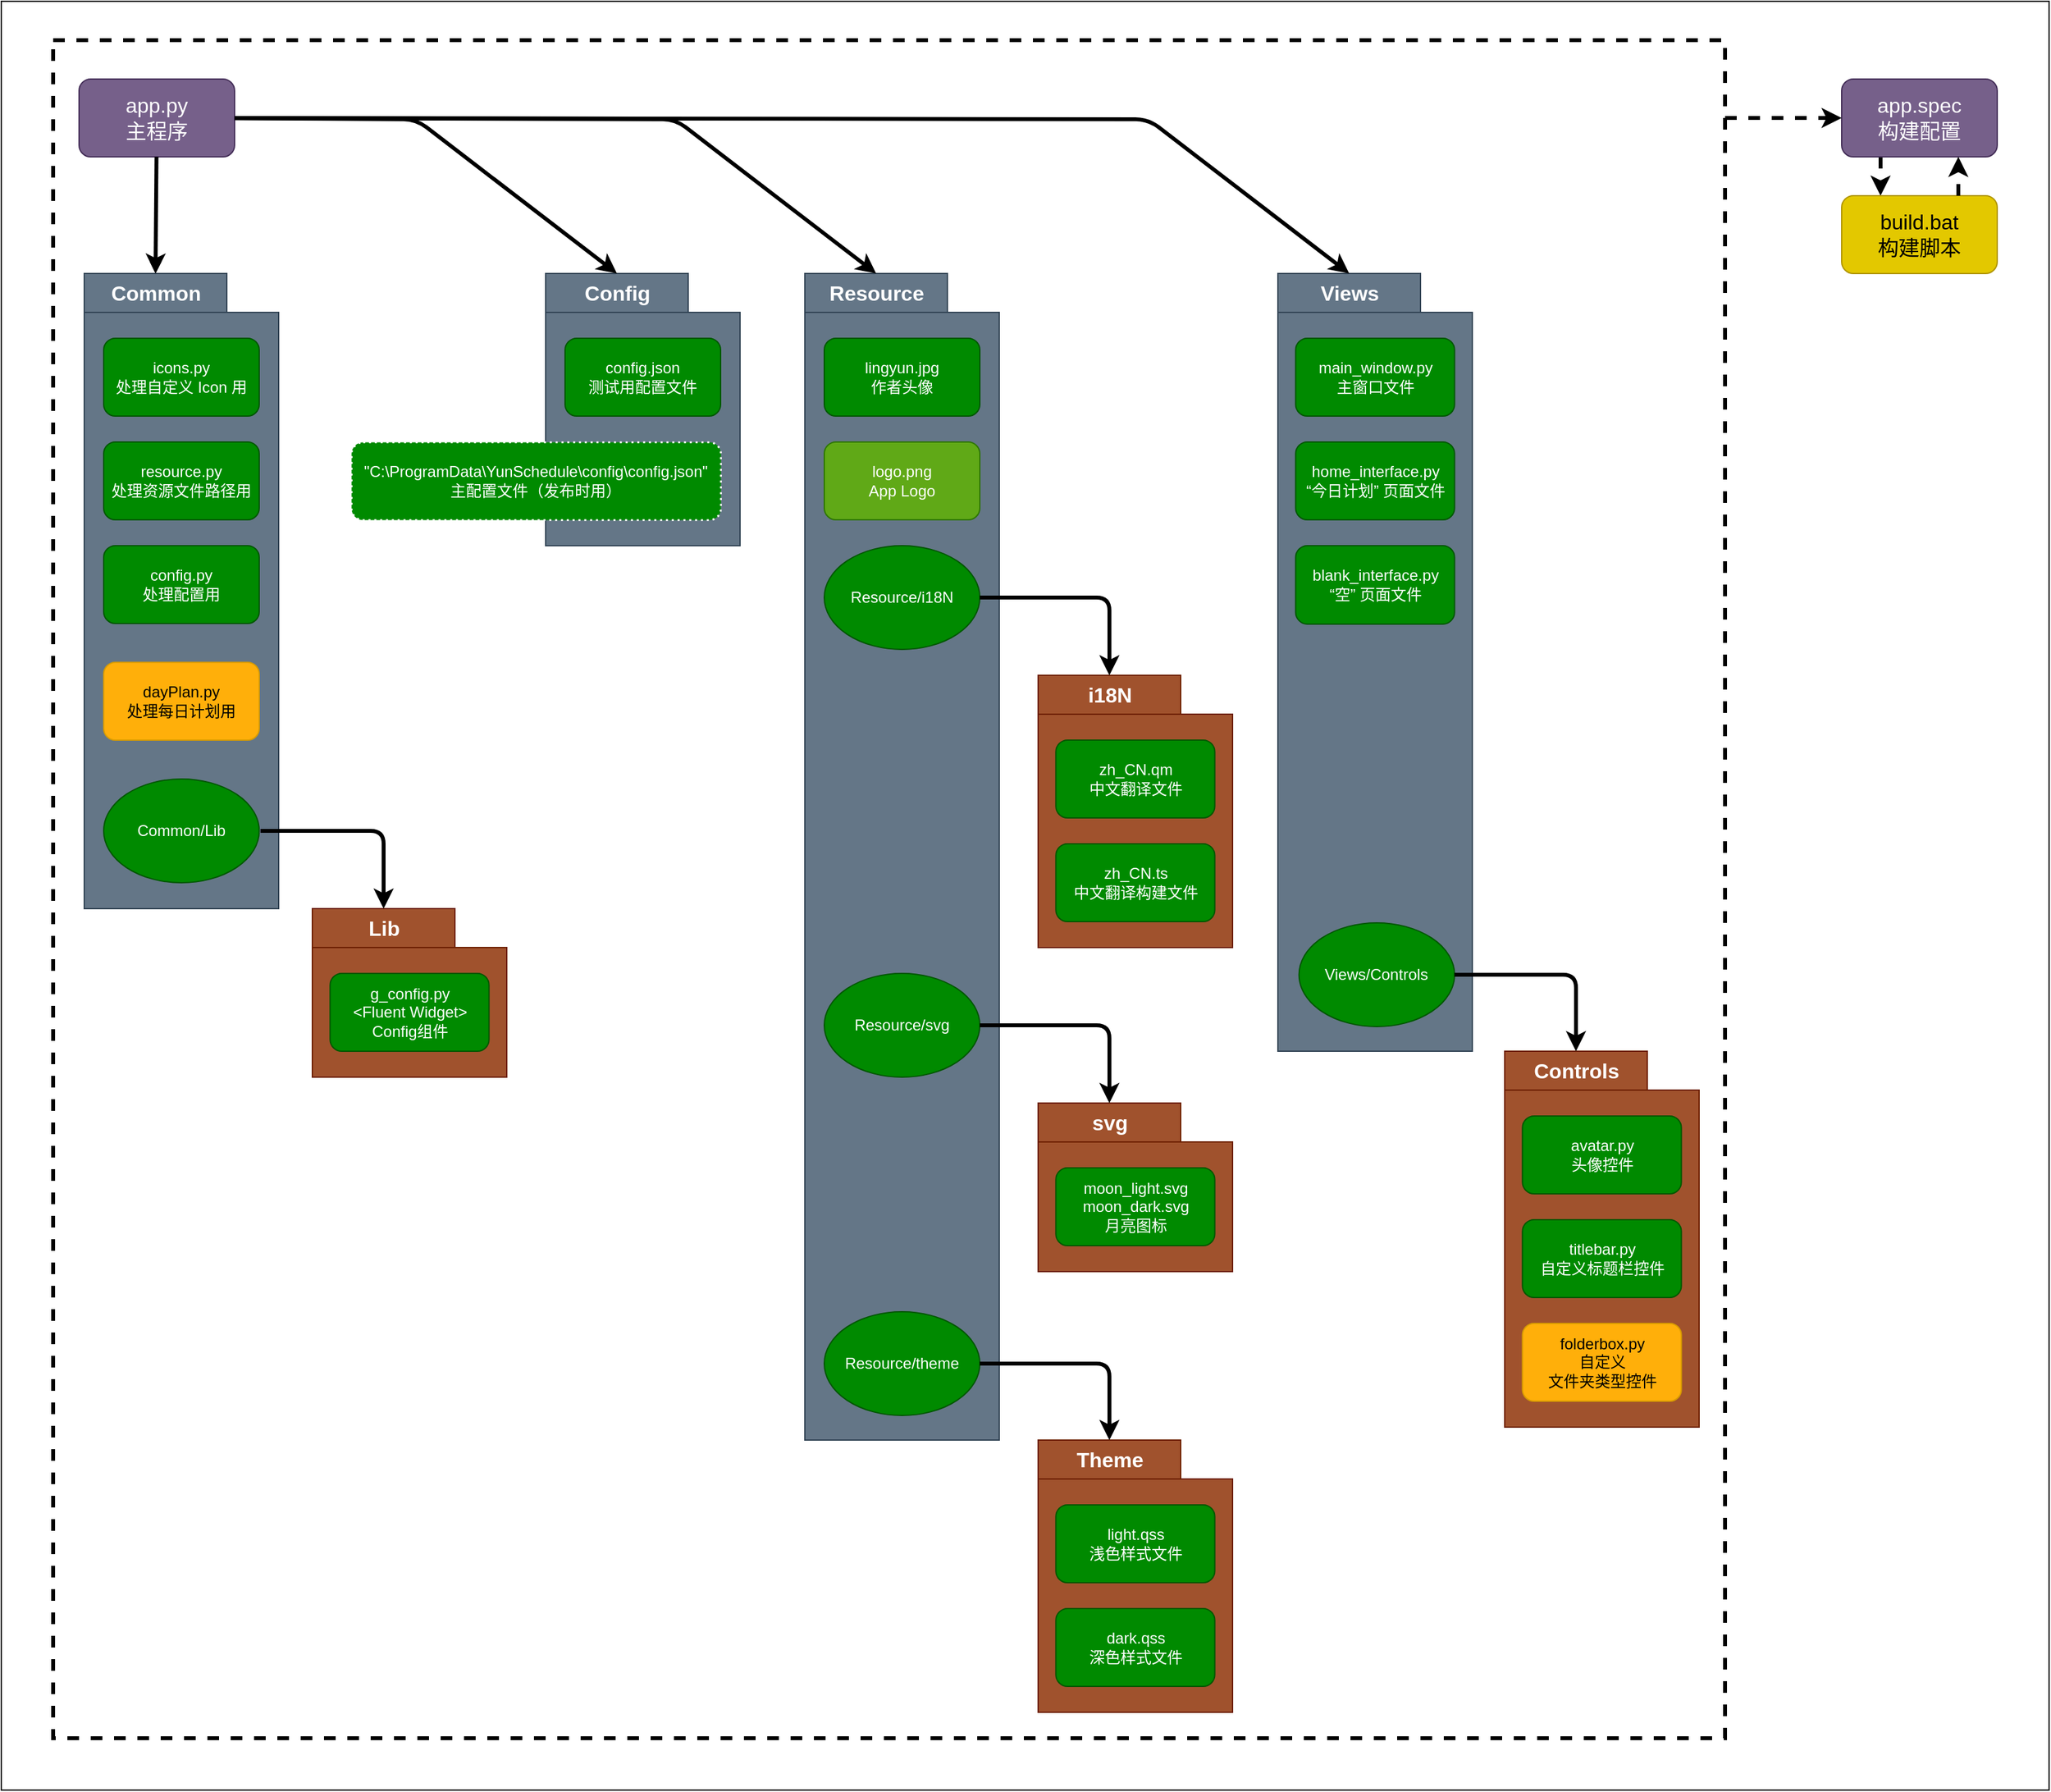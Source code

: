 <mxfile>
    <diagram id="4NAAWehtTASBgnHsRcbP" name="第 1 页">
        <mxGraphModel dx="1590" dy="975" grid="1" gridSize="10" guides="1" tooltips="1" connect="1" arrows="1" fold="1" page="1" pageScale="1" pageWidth="1580" pageHeight="1380" math="0" shadow="0">
            <root>
                <mxCell id="0"/>
                <mxCell id="1" parent="0"/>
                <mxCell id="55" value="" style="rounded=0;whiteSpace=wrap;html=1;strokeColor=default;" parent="1" vertex="1">
                    <mxGeometry width="1580" height="1380" as="geometry"/>
                </mxCell>
                <mxCell id="56" value="" style="rounded=0;whiteSpace=wrap;html=1;shadow=0;glass=0;dashed=1;sketch=0;strokeWidth=3;perimeterSpacing=2;" parent="1" vertex="1">
                    <mxGeometry x="40" y="30" width="1290" height="1310" as="geometry"/>
                </mxCell>
                <mxCell id="16" value="" style="edgeStyle=none;html=1;fontSize=16;entryX=0;entryY=0;entryDx=55;entryDy=0;entryPerimeter=0;" parent="1" source="6" target="7" edge="1">
                    <mxGeometry relative="1" as="geometry">
                        <mxPoint x="120" y="200" as="targetPoint"/>
                    </mxGeometry>
                </mxCell>
                <mxCell id="6" value="app.py&lt;br&gt;主程序" style="rounded=1;whiteSpace=wrap;html=1;fontSize=16;fillColor=#76608a;fontColor=#ffffff;strokeColor=#432D57;" parent="1" vertex="1">
                    <mxGeometry x="60" y="60" width="120" height="60" as="geometry"/>
                </mxCell>
                <mxCell id="7" value="Common" style="shape=folder;fontStyle=1;tabWidth=110;tabHeight=30;tabPosition=left;html=1;boundedLbl=1;labelInHeader=1;container=1;collapsible=0;fontSize=16;fillColor=#647687;fontColor=#ffffff;strokeColor=#314354;" parent="1" vertex="1">
                    <mxGeometry x="64" y="210" width="150" height="490" as="geometry"/>
                </mxCell>
                <mxCell id="8" value="" style="html=1;strokeColor=none;resizeWidth=1;resizeHeight=1;fillColor=none;part=1;connectable=0;allowArrows=0;deletable=0;fontSize=16;" parent="7" vertex="1">
                    <mxGeometry width="150" height="465.5" relative="1" as="geometry">
                        <mxPoint y="30" as="offset"/>
                    </mxGeometry>
                </mxCell>
                <mxCell id="133" value="Common/Lib" style="ellipse;whiteSpace=wrap;html=1;fillColor=#008a00;fontColor=#ffffff;strokeColor=#005700;rounded=1;" parent="7" vertex="1">
                    <mxGeometry x="15" y="390" width="120" height="80" as="geometry"/>
                </mxCell>
                <mxCell id="134" value="dayPlan.py&lt;br&gt;处理每日计划用" style="rounded=1;whiteSpace=wrap;html=1;fillColor=#FFAF0A;strokeColor=#d79b00;gradientColor=none;" parent="7" vertex="1">
                    <mxGeometry x="15" y="300" width="120" height="60" as="geometry"/>
                </mxCell>
                <mxCell id="135" value="config.py&lt;br&gt;处理配置用" style="rounded=1;whiteSpace=wrap;html=1;fillColor=#008a00;fontColor=#ffffff;strokeColor=#005700;" parent="7" vertex="1">
                    <mxGeometry x="15" y="210" width="120" height="60" as="geometry"/>
                </mxCell>
                <mxCell id="136" value="resource.py&lt;br&gt;处理资源文件路径用" style="rounded=1;whiteSpace=wrap;html=1;fillColor=#008a00;fontColor=#ffffff;strokeColor=#005700;" parent="7" vertex="1">
                    <mxGeometry x="15" y="130" width="120" height="60" as="geometry"/>
                </mxCell>
                <mxCell id="117" value="icons.py&lt;br&gt;处理自定义 Icon 用" style="rounded=1;whiteSpace=wrap;html=1;fillColor=#008a00;fontColor=#ffffff;strokeColor=#005700;cloneable=1;" parent="7" vertex="1">
                    <mxGeometry x="15" y="50" width="120" height="60" as="geometry"/>
                </mxCell>
                <mxCell id="9" value="Config" style="shape=folder;fontStyle=1;tabWidth=110;tabHeight=30;tabPosition=left;html=1;boundedLbl=1;labelInHeader=1;container=1;collapsible=0;fontSize=16;fillColor=#647687;fontColor=#ffffff;strokeColor=#314354;" parent="1" vertex="1">
                    <mxGeometry x="420" y="210" width="150" height="210" as="geometry"/>
                </mxCell>
                <mxCell id="10" value="" style="html=1;strokeColor=none;resizeWidth=1;resizeHeight=1;fillColor=none;part=1;connectable=0;allowArrows=0;deletable=0;fontSize=16;" parent="9" vertex="1">
                    <mxGeometry width="150" height="199.5" relative="1" as="geometry">
                        <mxPoint y="30" as="offset"/>
                    </mxGeometry>
                </mxCell>
                <mxCell id="124" value="config.json&lt;br&gt;测试用配置文件" style="rounded=1;whiteSpace=wrap;html=1;fillColor=#008a00;fontColor=#ffffff;strokeColor=#005700;cloneable=1;" parent="9" vertex="1">
                    <mxGeometry x="15" y="50" width="120" height="60" as="geometry"/>
                </mxCell>
                <mxCell id="125" value="&quot;C:\ProgramData\YunSchedule\config\config.json&quot;&lt;br&gt;主配置文件（发布时用）" style="rounded=1;whiteSpace=wrap;html=1;fillColor=#008a00;fontColor=#ffffff;strokeColor=#FFFFFF;dashed=1;dashPattern=1 2;strokeWidth=1.5;perimeterSpacing=1;" parent="9" vertex="1">
                    <mxGeometry x="-150" y="130" width="285" height="60" as="geometry"/>
                </mxCell>
                <mxCell id="11" value="Resource&lt;br&gt;" style="shape=folder;fontStyle=1;tabWidth=110;tabHeight=30;tabPosition=left;html=1;boundedLbl=1;labelInHeader=1;container=1;collapsible=0;fontSize=16;fillColor=#647687;fontColor=#ffffff;strokeColor=#314354;" parent="1" vertex="1">
                    <mxGeometry x="620" y="210" width="150" height="900" as="geometry"/>
                </mxCell>
                <mxCell id="12" value="" style="html=1;strokeColor=none;resizeWidth=1;resizeHeight=1;fillColor=none;part=1;connectable=0;allowArrows=0;deletable=0;fontSize=16;" parent="11" vertex="1">
                    <mxGeometry width="150" height="855" relative="1" as="geometry">
                        <mxPoint y="30" as="offset"/>
                    </mxGeometry>
                </mxCell>
                <mxCell id="61" value="Resource/theme" style="ellipse;whiteSpace=wrap;html=1;fillColor=#008a00;fontColor=#ffffff;strokeColor=#005700;rounded=1;" parent="11" vertex="1">
                    <mxGeometry x="15" y="801" width="120" height="80" as="geometry"/>
                </mxCell>
                <mxCell id="65" value="Resource/svg" style="ellipse;whiteSpace=wrap;html=1;fillColor=#008a00;fontColor=#ffffff;strokeColor=#005700;rounded=1;" parent="11" vertex="1">
                    <mxGeometry x="15" y="540" width="120" height="80" as="geometry"/>
                </mxCell>
                <mxCell id="66" value="Resource/i18N" style="ellipse;whiteSpace=wrap;html=1;fillColor=#008a00;fontColor=#ffffff;strokeColor=#005700;rounded=1;" parent="11" vertex="1">
                    <mxGeometry x="15" y="210" width="120" height="80" as="geometry"/>
                </mxCell>
                <mxCell id="64" value="logo.png&lt;br&gt;App Logo" style="rounded=1;whiteSpace=wrap;html=1;fillColor=#60a917;fontColor=#ffffff;strokeColor=#2D7600;" parent="11" vertex="1">
                    <mxGeometry x="15" y="130" width="120" height="60" as="geometry"/>
                </mxCell>
                <mxCell id="63" value="lingyun.jpg&lt;br&gt;作者头像" style="rounded=1;whiteSpace=wrap;html=1;fillColor=#008a00;fontColor=#ffffff;strokeColor=#005700;cloneable=1;" parent="11" vertex="1">
                    <mxGeometry x="15" y="50" width="120" height="60" as="geometry"/>
                </mxCell>
                <mxCell id="36" value="Controls" style="shape=folder;fontStyle=1;tabWidth=110;tabHeight=30;tabPosition=left;html=1;boundedLbl=1;labelInHeader=1;container=1;collapsible=0;fontSize=16;fillColor=#a0522d;fontColor=#ffffff;strokeColor=#6D1F00;" parent="1" vertex="1">
                    <mxGeometry x="1160" y="810" width="150" height="290" as="geometry"/>
                </mxCell>
                <mxCell id="37" value="" style="html=1;strokeColor=none;resizeWidth=1;resizeHeight=1;fillColor=none;part=1;connectable=0;allowArrows=0;deletable=0;fontSize=16;" parent="36" vertex="1">
                    <mxGeometry width="150" height="248.571" relative="1" as="geometry">
                        <mxPoint y="30" as="offset"/>
                    </mxGeometry>
                </mxCell>
                <mxCell id="137" value="folderbox.py&lt;br&gt;自定义&lt;br&gt;文件夹类型控件" style="rounded=1;whiteSpace=wrap;html=1;fillColor=#FFAF0A;strokeColor=#d79b00;gradientColor=none;" vertex="1" parent="36">
                    <mxGeometry x="13.702" y="210" width="122.596" height="60" as="geometry"/>
                </mxCell>
                <mxCell id="43" value="titlebar.py&lt;br&gt;自定义标题栏控件" style="rounded=1;whiteSpace=wrap;html=1;fillColor=#008a00;fontColor=#ffffff;strokeColor=#005700;" parent="36" vertex="1">
                    <mxGeometry x="13.702" y="130" width="122.596" height="60" as="geometry"/>
                </mxCell>
                <mxCell id="44" value="avatar.py&lt;br&gt;头像控件" style="rounded=1;whiteSpace=wrap;html=1;fillColor=#008a00;fontColor=#ffffff;strokeColor=#005700;" parent="36" vertex="1">
                    <mxGeometry x="13.702" y="50" width="122.596" height="60" as="geometry"/>
                </mxCell>
                <mxCell id="38" value="Views" style="shape=folder;fontStyle=1;tabWidth=110;tabHeight=30;tabPosition=left;html=1;boundedLbl=1;labelInHeader=1;container=1;collapsible=0;fontSize=16;fillColor=#647687;fontColor=#ffffff;strokeColor=#314354;" parent="1" vertex="1">
                    <mxGeometry x="985" y="210" width="150" height="600" as="geometry"/>
                </mxCell>
                <mxCell id="39" value="" style="html=1;strokeColor=none;resizeWidth=1;resizeHeight=1;fillColor=none;part=1;connectable=0;allowArrows=0;deletable=0;fontSize=16;" parent="38" vertex="1">
                    <mxGeometry width="150" height="570" relative="1" as="geometry">
                        <mxPoint y="30" as="offset"/>
                    </mxGeometry>
                </mxCell>
                <mxCell id="30" value="blank_interface.py&lt;br&gt;“空” 页面文件" style="rounded=1;whiteSpace=wrap;html=1;fillColor=#008a00;fontColor=#ffffff;strokeColor=#005700;" parent="38" vertex="1">
                    <mxGeometry x="13.702" y="210" width="122.596" height="60.45" as="geometry"/>
                </mxCell>
                <mxCell id="29" value="home_interface.py&lt;br&gt;“今日计划” 页面文件" style="rounded=1;whiteSpace=wrap;html=1;fillColor=#008a00;fontColor=#ffffff;strokeColor=#005700;" parent="38" vertex="1">
                    <mxGeometry x="13.702" y="130" width="122.596" height="60" as="geometry"/>
                </mxCell>
                <mxCell id="28" value="main_window.py&lt;br&gt;主窗口文件" style="rounded=1;whiteSpace=wrap;html=1;fillColor=#008a00;fontColor=#ffffff;strokeColor=#005700;" parent="38" vertex="1">
                    <mxGeometry x="13.702" y="50" width="122.596" height="60" as="geometry"/>
                </mxCell>
                <mxCell id="40" value="Views/Controls" style="ellipse;whiteSpace=wrap;html=1;fillColor=#008a00;fontColor=#ffffff;strokeColor=#005700;rounded=1;" parent="38" vertex="1">
                    <mxGeometry x="16.3" y="501" width="120" height="80" as="geometry"/>
                </mxCell>
                <mxCell id="46" value="" style="edgeStyle=none;html=1;entryX=0;entryY=0;entryDx=55;entryDy=0;entryPerimeter=0;strokeWidth=3;exitX=1;exitY=0.5;exitDx=0;exitDy=0;" parent="1" source="40" target="36" edge="1">
                    <mxGeometry relative="1" as="geometry">
                        <mxPoint x="926.3" y="751" as="targetPoint"/>
                        <Array as="points">
                            <mxPoint x="1215" y="751"/>
                        </Array>
                        <mxPoint x="1026.3" y="751" as="sourcePoint"/>
                    </mxGeometry>
                </mxCell>
                <mxCell id="49" value="" style="edgeStyle=none;html=1;exitX=0.25;exitY=1;exitDx=0;exitDy=0;entryX=0.25;entryY=0;entryDx=0;entryDy=0;dashed=1;strokeWidth=3;" parent="1" source="47" target="48" edge="1">
                    <mxGeometry relative="1" as="geometry"/>
                </mxCell>
                <mxCell id="47" value="app.spec&lt;br&gt;构建配置" style="rounded=1;whiteSpace=wrap;html=1;fontSize=16;fillColor=#76608a;fontColor=#ffffff;strokeColor=#432D57;" parent="1" vertex="1">
                    <mxGeometry x="1420" y="60" width="120" height="60" as="geometry"/>
                </mxCell>
                <mxCell id="48" value="build.bat&lt;br&gt;构建脚本" style="rounded=1;whiteSpace=wrap;html=1;fontSize=16;fillColor=#e3c800;fontColor=#000000;strokeColor=#B09500;" parent="1" vertex="1">
                    <mxGeometry x="1420" y="150" width="120" height="60" as="geometry"/>
                </mxCell>
                <mxCell id="50" value="" style="edgeStyle=none;html=1;exitX=0.75;exitY=0;exitDx=0;exitDy=0;entryX=0.75;entryY=1;entryDx=0;entryDy=0;dashed=1;strokeWidth=3;" parent="1" source="48" target="47" edge="1">
                    <mxGeometry relative="1" as="geometry">
                        <mxPoint x="1245" y="130.0" as="sourcePoint"/>
                        <mxPoint x="1245" y="160.0" as="targetPoint"/>
                    </mxGeometry>
                </mxCell>
                <mxCell id="53" value="" style="endArrow=classic;html=1;dashed=1;entryX=0;entryY=0.5;entryDx=0;entryDy=0;strokeWidth=3;" parent="1" target="47" edge="1">
                    <mxGeometry width="50" height="50" relative="1" as="geometry">
                        <mxPoint x="1330" y="90" as="sourcePoint"/>
                        <mxPoint x="1370" y="90" as="targetPoint"/>
                    </mxGeometry>
                </mxCell>
                <mxCell id="57" value="Theme" style="shape=folder;fontStyle=1;tabWidth=110;tabHeight=30;tabPosition=left;html=1;boundedLbl=1;labelInHeader=1;container=1;collapsible=0;fontSize=16;fillColor=#a0522d;fontColor=#ffffff;strokeColor=#6D1F00;" parent="1" vertex="1">
                    <mxGeometry x="800" y="1110" width="150" height="210" as="geometry"/>
                </mxCell>
                <mxCell id="58" value="" style="html=1;strokeColor=none;resizeWidth=1;resizeHeight=1;fillColor=none;part=1;connectable=0;allowArrows=0;deletable=0;fontSize=16;" parent="57" vertex="1">
                    <mxGeometry width="150" height="180" relative="1" as="geometry">
                        <mxPoint y="30" as="offset"/>
                    </mxGeometry>
                </mxCell>
                <mxCell id="59" value="light.qss&lt;br&gt;浅色样式文件" style="rounded=1;whiteSpace=wrap;html=1;fillColor=#008a00;fontColor=#ffffff;strokeColor=#005700;" parent="57" vertex="1">
                    <mxGeometry x="13.702" y="50" width="122.596" height="60" as="geometry"/>
                </mxCell>
                <mxCell id="60" value="dark.qss&lt;br&gt;深色样式文件" style="rounded=1;whiteSpace=wrap;html=1;fillColor=#008a00;fontColor=#ffffff;strokeColor=#005700;" parent="57" vertex="1">
                    <mxGeometry x="13.702" y="130" width="122.596" height="60" as="geometry"/>
                </mxCell>
                <mxCell id="62" value="" style="edgeStyle=none;html=1;entryX=0;entryY=0;entryDx=55;entryDy=0;entryPerimeter=0;strokeWidth=3;exitX=1;exitY=0.5;exitDx=0;exitDy=0;" parent="1" source="61" target="57" edge="1">
                    <mxGeometry relative="1" as="geometry">
                        <mxPoint x="866.3" y="1170" as="targetPoint"/>
                        <Array as="points">
                            <mxPoint x="855" y="1051"/>
                        </Array>
                        <mxPoint x="780.0" y="1051" as="sourcePoint"/>
                    </mxGeometry>
                </mxCell>
                <mxCell id="67" value="i18N" style="shape=folder;fontStyle=1;tabWidth=110;tabHeight=30;tabPosition=left;html=1;boundedLbl=1;labelInHeader=1;container=1;collapsible=0;fontSize=16;fillColor=#a0522d;fontColor=#ffffff;strokeColor=#6D1F00;" parent="1" vertex="1">
                    <mxGeometry x="800" y="520" width="150" height="210" as="geometry"/>
                </mxCell>
                <mxCell id="68" value="" style="html=1;strokeColor=none;resizeWidth=1;resizeHeight=1;fillColor=none;part=1;connectable=0;allowArrows=0;deletable=0;fontSize=16;" parent="67" vertex="1">
                    <mxGeometry width="150" height="180" relative="1" as="geometry">
                        <mxPoint y="30" as="offset"/>
                    </mxGeometry>
                </mxCell>
                <mxCell id="69" value="zh_CN.qm&lt;br&gt;中文翻译文件" style="rounded=1;whiteSpace=wrap;html=1;fillColor=#008a00;fontColor=#ffffff;strokeColor=#005700;" parent="67" vertex="1">
                    <mxGeometry x="13.702" y="50" width="122.596" height="60" as="geometry"/>
                </mxCell>
                <mxCell id="73" value="zh_CN.ts&lt;br&gt;中文翻译构建文件" style="rounded=1;whiteSpace=wrap;html=1;fillColor=#008a00;fontColor=#ffffff;strokeColor=#005700;" parent="67" vertex="1">
                    <mxGeometry x="13.702" y="130" width="122.596" height="60" as="geometry"/>
                </mxCell>
                <mxCell id="71" value="" style="edgeStyle=none;html=1;entryX=0;entryY=0;entryDx=55;entryDy=0;entryPerimeter=0;exitX=1;exitY=0.5;exitDx=0;exitDy=0;strokeWidth=3;" parent="1" source="66" edge="1">
                    <mxGeometry relative="1" as="geometry">
                        <mxPoint x="855" y="520" as="targetPoint"/>
                        <Array as="points">
                            <mxPoint x="855" y="460"/>
                        </Array>
                        <mxPoint x="780.0" y="460.0" as="sourcePoint"/>
                    </mxGeometry>
                </mxCell>
                <mxCell id="74" value="svg" style="shape=folder;fontStyle=1;tabWidth=110;tabHeight=30;tabPosition=left;html=1;boundedLbl=1;labelInHeader=1;container=1;collapsible=0;fontSize=16;fillColor=#a0522d;fontColor=#ffffff;strokeColor=#6D1F00;" parent="1" vertex="1">
                    <mxGeometry x="800" y="850" width="150" height="130" as="geometry"/>
                </mxCell>
                <mxCell id="75" value="" style="html=1;strokeColor=none;resizeWidth=1;resizeHeight=1;fillColor=none;part=1;connectable=0;allowArrows=0;deletable=0;fontSize=16;" parent="74" vertex="1">
                    <mxGeometry width="150" height="111.429" relative="1" as="geometry">
                        <mxPoint y="30" as="offset"/>
                    </mxGeometry>
                </mxCell>
                <mxCell id="76" value="moon_light.svg&lt;br&gt;moon_dark.svg&lt;br&gt;月亮图标" style="rounded=1;whiteSpace=wrap;html=1;fillColor=#008a00;fontColor=#ffffff;strokeColor=#005700;" parent="74" vertex="1">
                    <mxGeometry x="13.702" y="50" width="122.596" height="60" as="geometry"/>
                </mxCell>
                <mxCell id="78" value="" style="edgeStyle=none;html=1;entryX=0;entryY=0;entryDx=55;entryDy=0;entryPerimeter=0;exitX=1;exitY=0.5;exitDx=0;exitDy=0;strokeWidth=3;" parent="1" source="65" edge="1">
                    <mxGeometry relative="1" as="geometry">
                        <mxPoint x="855" y="850" as="targetPoint"/>
                        <Array as="points">
                            <mxPoint x="855" y="790"/>
                        </Array>
                        <mxPoint x="760.0" y="790" as="sourcePoint"/>
                    </mxGeometry>
                </mxCell>
                <mxCell id="81" value="" style="endArrow=classic;html=1;fontSize=16;exitX=1;exitY=0.5;exitDx=0;exitDy=0;entryX=0;entryY=0;entryDx=55;entryDy=0;entryPerimeter=0;strokeWidth=3;" parent="1" target="11" edge="1">
                    <mxGeometry width="50" height="50" relative="1" as="geometry">
                        <mxPoint x="180" y="90" as="sourcePoint"/>
                        <mxPoint x="520" y="210" as="targetPoint"/>
                        <Array as="points">
                            <mxPoint x="520" y="91"/>
                        </Array>
                    </mxGeometry>
                </mxCell>
                <mxCell id="82" value="" style="endArrow=classic;html=1;exitX=1;exitY=0.5;exitDx=0;exitDy=0;entryX=0;entryY=0;entryDx=55;entryDy=0;entryPerimeter=0;fontSize=16;strokeWidth=3;" parent="1" target="38" edge="1">
                    <mxGeometry width="50" height="50" relative="1" as="geometry">
                        <mxPoint x="180" y="90" as="sourcePoint"/>
                        <mxPoint x="885" y="210" as="targetPoint"/>
                        <Array as="points">
                            <mxPoint x="885" y="91"/>
                        </Array>
                    </mxGeometry>
                </mxCell>
                <mxCell id="83" value="" style="edgeStyle=none;html=1;fontSize=16;entryX=0;entryY=0;entryDx=55;entryDy=0;entryPerimeter=0;strokeWidth=3;" parent="1" target="9" edge="1">
                    <mxGeometry relative="1" as="geometry">
                        <mxPoint x="320" y="210" as="targetPoint"/>
                        <Array as="points">
                            <mxPoint x="320" y="91"/>
                        </Array>
                        <mxPoint x="180" y="90.3" as="sourcePoint"/>
                    </mxGeometry>
                </mxCell>
                <mxCell id="84" value="" style="edgeStyle=none;html=1;fontSize=16;entryX=0;entryY=0;entryDx=55;entryDy=0;entryPerimeter=0;strokeWidth=3;" parent="1" edge="1">
                    <mxGeometry relative="1" as="geometry">
                        <mxPoint x="119" y="210" as="targetPoint"/>
                        <mxPoint x="119.75" y="120" as="sourcePoint"/>
                    </mxGeometry>
                </mxCell>
                <mxCell id="101" value="Lib" style="shape=folder;fontStyle=1;tabWidth=110;tabHeight=30;tabPosition=left;html=1;boundedLbl=1;labelInHeader=1;container=1;collapsible=0;fontSize=16;fillColor=#a0522d;fontColor=#ffffff;strokeColor=#6D1F00;" parent="1" vertex="1">
                    <mxGeometry x="240" y="700" width="150" height="130" as="geometry"/>
                </mxCell>
                <mxCell id="102" value="" style="html=1;strokeColor=none;resizeWidth=1;resizeHeight=1;fillColor=none;part=1;connectable=0;allowArrows=0;deletable=0;fontSize=16;" parent="101" vertex="1">
                    <mxGeometry width="150" height="111.429" relative="1" as="geometry">
                        <mxPoint y="30" as="offset"/>
                    </mxGeometry>
                </mxCell>
                <mxCell id="103" value="g_config.py&lt;br&gt;&amp;lt;Fluent Widget&amp;gt;&lt;br&gt;Config组件" style="rounded=1;whiteSpace=wrap;html=1;fillColor=#008a00;fontColor=#ffffff;strokeColor=#005700;" parent="101" vertex="1">
                    <mxGeometry x="13.702" y="50" width="122.596" height="60" as="geometry"/>
                </mxCell>
                <mxCell id="105" value="" style="edgeStyle=none;html=1;entryX=0;entryY=0;entryDx=55;entryDy=0;entryPerimeter=0;exitX=1;exitY=0.5;exitDx=0;exitDy=0;strokeWidth=3;" parent="1" edge="1">
                    <mxGeometry relative="1" as="geometry">
                        <mxPoint x="295" y="700.0" as="targetPoint"/>
                        <Array as="points">
                            <mxPoint x="295" y="640"/>
                        </Array>
                        <mxPoint x="200.0" y="640.0" as="sourcePoint"/>
                    </mxGeometry>
                </mxCell>
            </root>
        </mxGraphModel>
    </diagram>
</mxfile>
